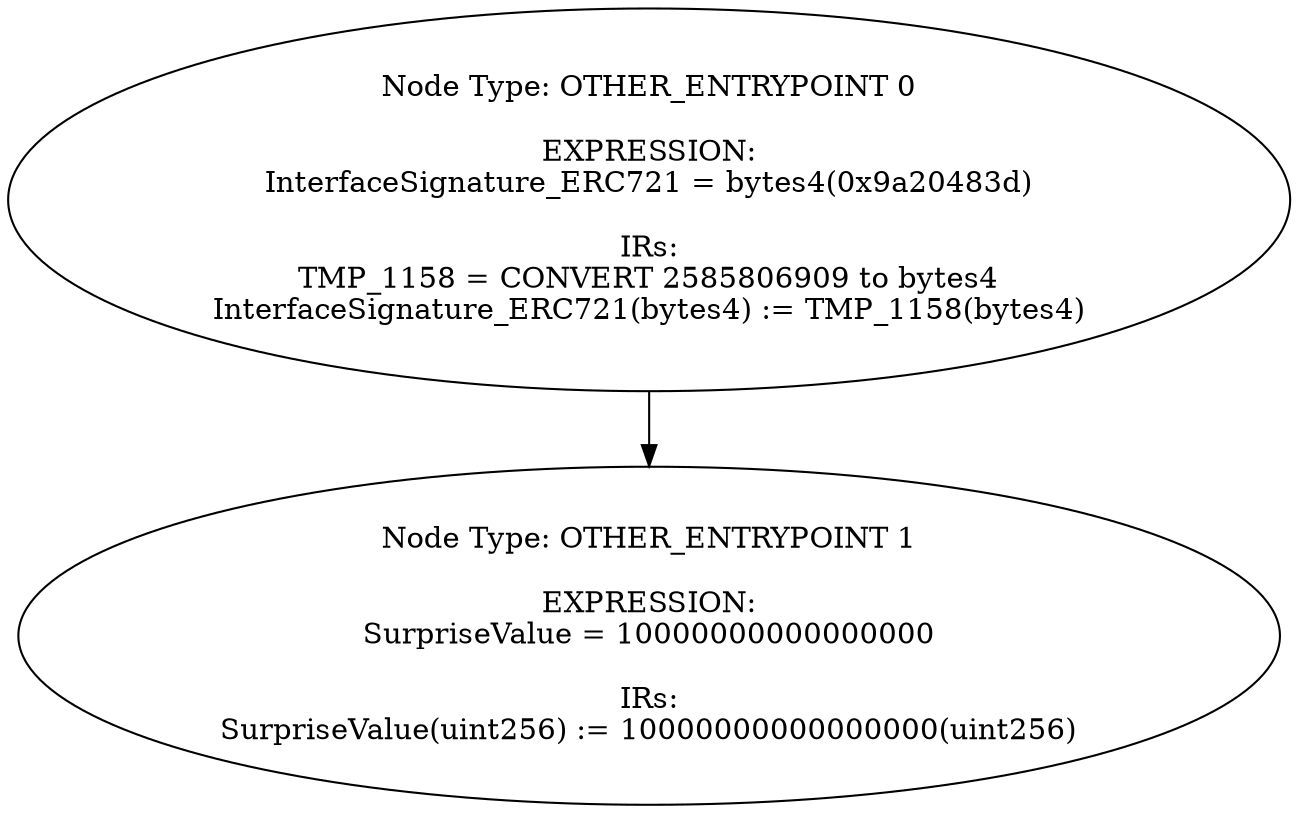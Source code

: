 digraph{
0[label="Node Type: OTHER_ENTRYPOINT 0

EXPRESSION:
InterfaceSignature_ERC721 = bytes4(0x9a20483d)

IRs:
TMP_1158 = CONVERT 2585806909 to bytes4
InterfaceSignature_ERC721(bytes4) := TMP_1158(bytes4)"];
0->1;
1[label="Node Type: OTHER_ENTRYPOINT 1

EXPRESSION:
SurpriseValue = 10000000000000000

IRs:
SurpriseValue(uint256) := 10000000000000000(uint256)"];
}
